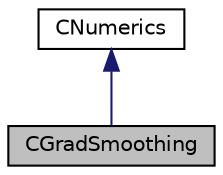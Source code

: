 digraph "CGradSmoothing"
{
 // LATEX_PDF_SIZE
  edge [fontname="Helvetica",fontsize="10",labelfontname="Helvetica",labelfontsize="10"];
  node [fontname="Helvetica",fontsize="10",shape=record];
  Node1 [label="CGradSmoothing",height=0.2,width=0.4,color="black", fillcolor="grey75", style="filled", fontcolor="black",tooltip="Class for computing the stiffness matrix of the Sobolev problem."];
  Node2 -> Node1 [dir="back",color="midnightblue",fontsize="10",style="solid",fontname="Helvetica"];
  Node2 [label="CNumerics",height=0.2,width=0.4,color="black", fillcolor="white", style="filled",URL="$classCNumerics.html",tooltip="Class for defining the numerical methods."];
}
